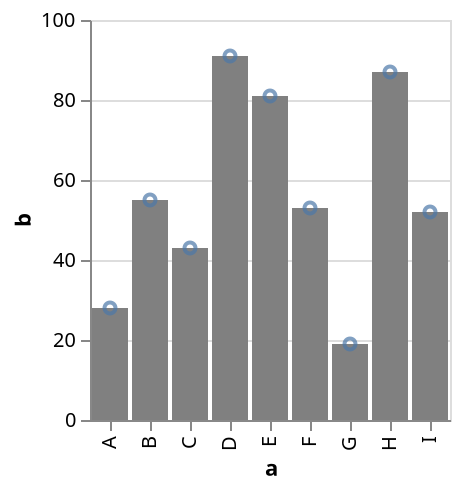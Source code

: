 {
    "$schema": "https://vega.github.io/schema/vega-lite/v5.json",
    "description": "A simple bar chart with embedded data.",
    "data": {
        "values": [
            {"a": "A", "b": 28},
            {"a": "B", "b": 55},
            {"a": "C", "b": 43},
            {"a": "D", "b": 91},
            {"a": "E", "b": 81},
            {"a": "F", "b": 53},
            {"a": "G", "b": 19},
            {"a": "H", "b": 87},
            {"a": "I", "b": 52}
        ]
    },
    "encoding": {
        "x": {"field": "a", "type": "ordinal"},
        "y": {"field": "b", "type": "quantitative"}
    },
    "layer": [
        {
            "mark": "bar",
            "encoding": {
                "color": {
                    "condition": {"selection": "highlight", "value": "steelblue"},
                    "value": "grey"
                },
                "tooltip": [
                    {"field": "b", "type": "quantitative", "title": "b value"}
                ]
            },
            "selection": {
                "highlight": {"type": "single", "empty": "none", "on": "mouseover"}
            },
            "transform": [
                {
                    "calculate": "datum.b",
                    "as": "b_value"
                }
            ]
        },
        {
            "mark": "point",
            "encoding": {
                "x": {"field": "a", "type": "ordinal"},
                "y": {"field": "b", "type": "quantitative"}
            }
        }
    ],
    "config": {
        "view": {
            "on": {
                "click": {
                    "encodings": ["x", "y"],
                    "update": {
                        "b_value": {"field": "b"}
                    }
                }
            }
        }
    }
}
